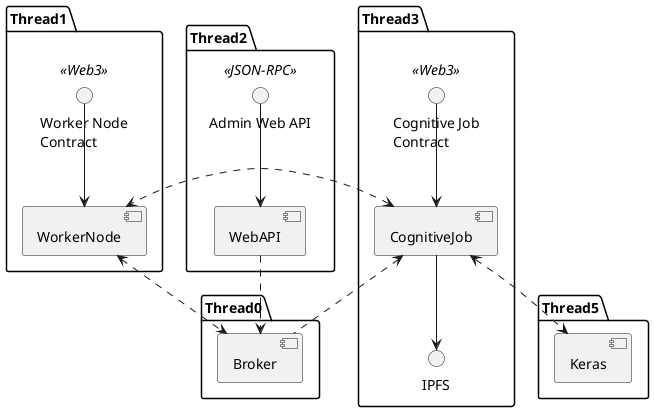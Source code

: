 @startuml
skinparam componentStyle uml2

package Thread1 {
    () "Worker Node\nContract" << Web3 >> as workerContract
    [WorkerNode]
    [WorkerNode] <-up- workerContract
}

package Thread2 {
    () "Admin Web API" << JSON-RPC >> as webAPI
    [WebAPI]
    [WebAPI] <-up- webAPI
}

package Thread3 {
    () "Cognitive Job\nContract" << Web3 >> as jobContract
    () IPFS
    [CognitiveJob]
    [CognitiveJob] <-up- jobContract
    [CognitiveJob] -down-> IPFS
}

package Thread0 {
    [Broker]
}

package Thread5 {
    [Keras]
}

[Broker] <.up. [WebAPI]
[Broker] <.up.> [WorkerNode]
[Broker] .up.> [CognitiveJob]
[WorkerNode] <.left.> [CognitiveJob]
[CognitiveJob] <..> [Keras]

@enduml